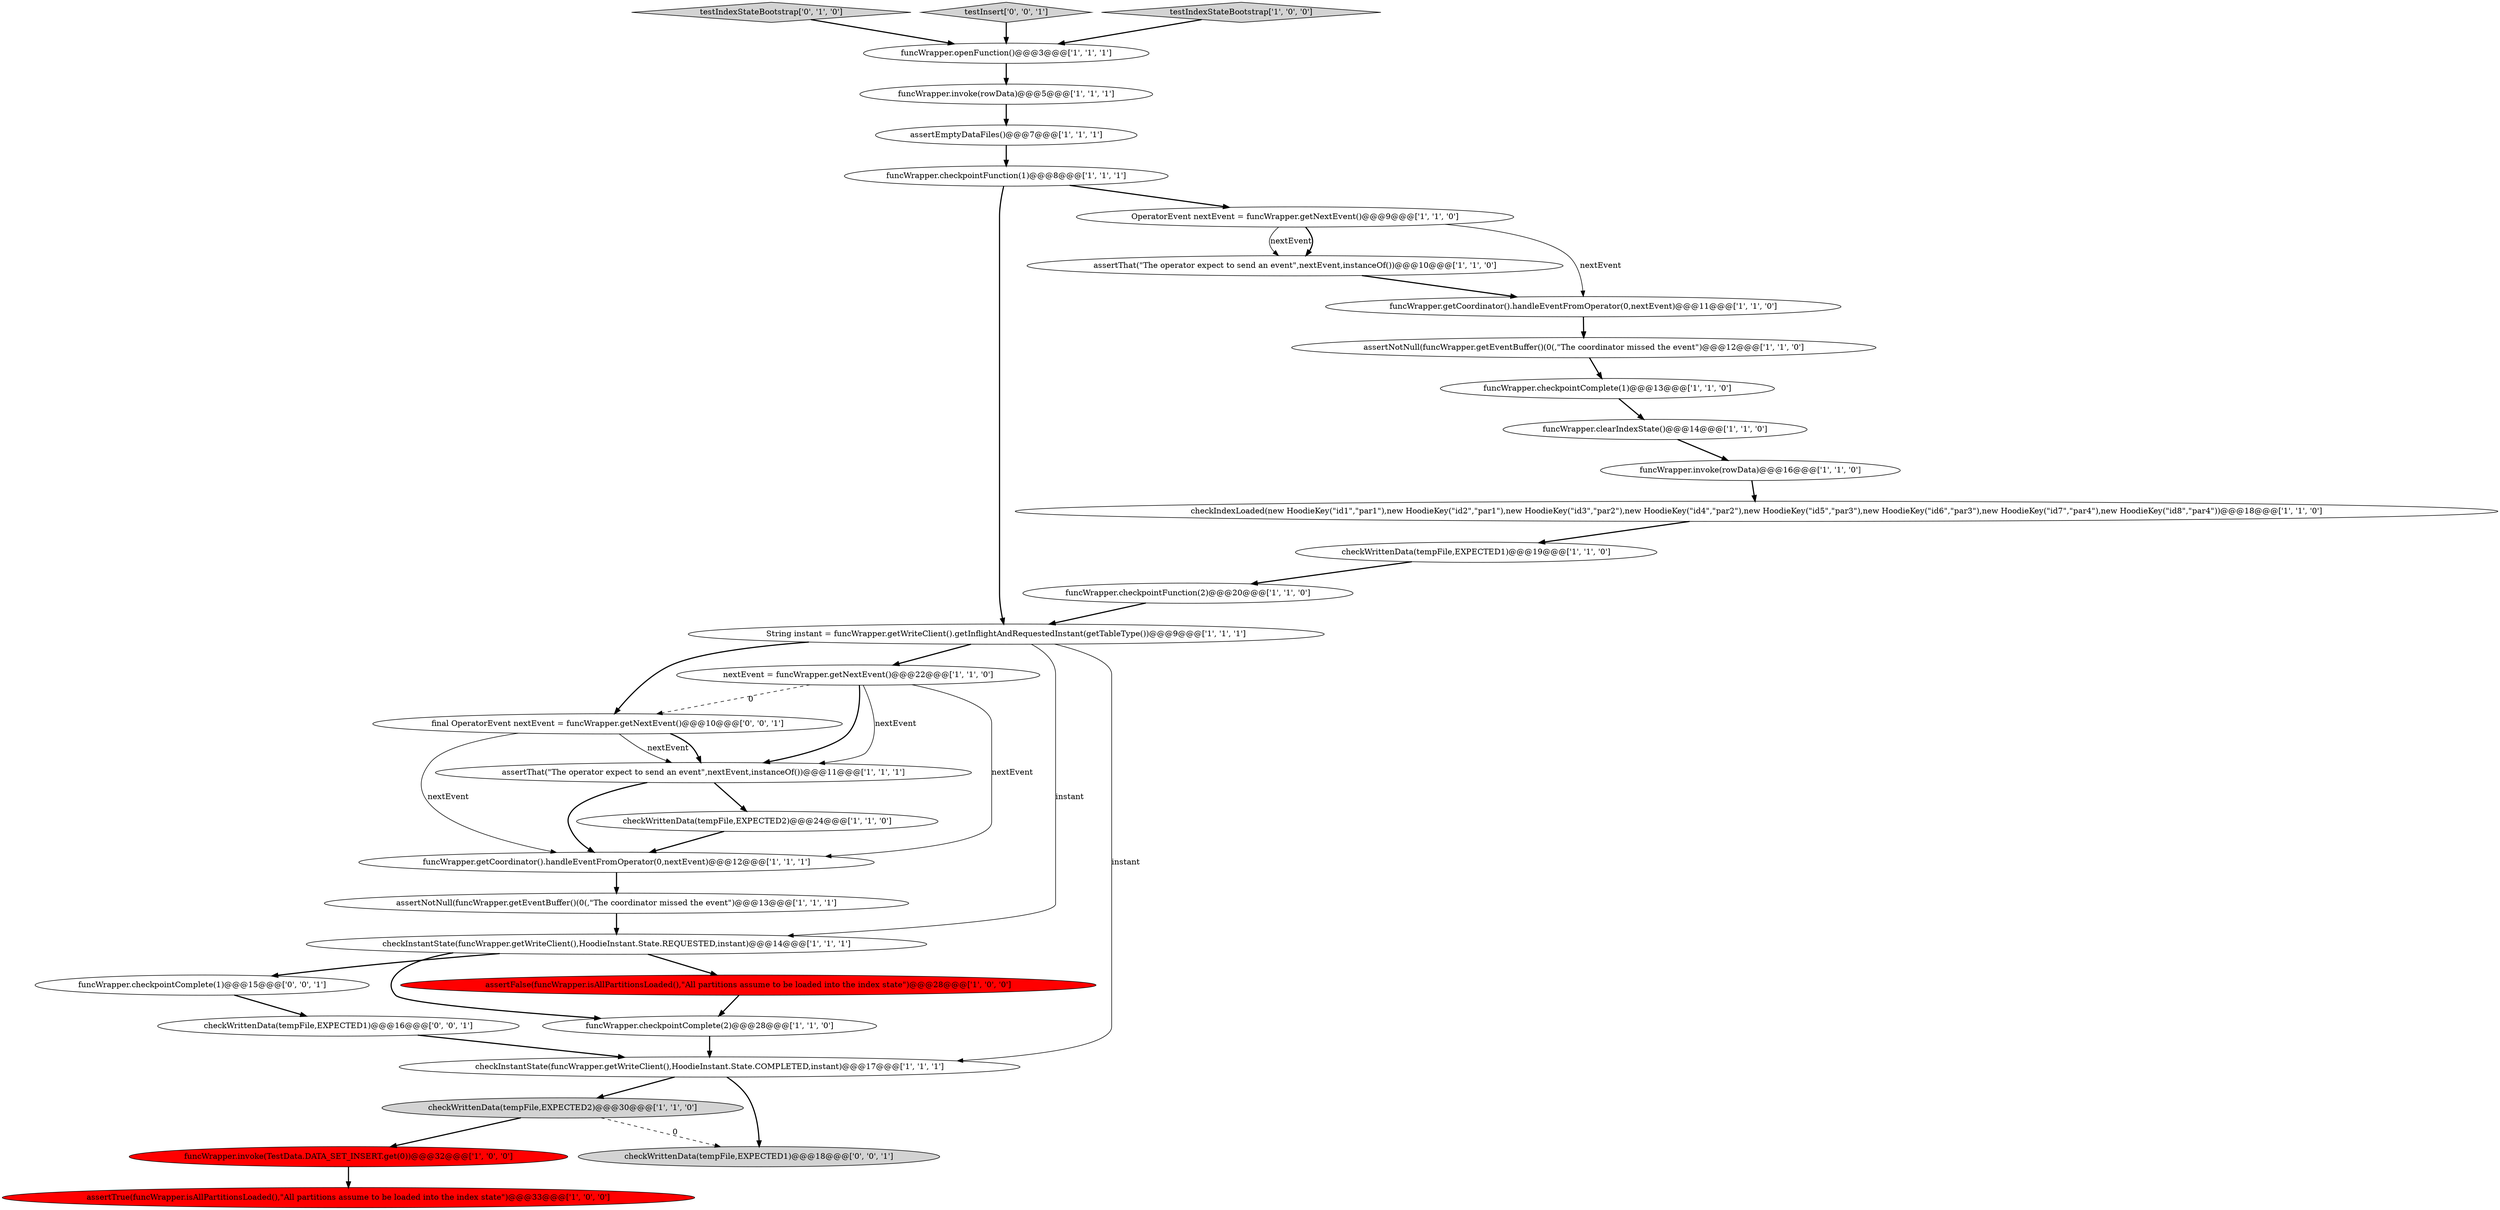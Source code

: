 digraph {
2 [style = filled, label = "assertEmptyDataFiles()@@@7@@@['1', '1', '1']", fillcolor = white, shape = ellipse image = "AAA0AAABBB1BBB"];
3 [style = filled, label = "checkWrittenData(tempFile,EXPECTED1)@@@19@@@['1', '1', '0']", fillcolor = white, shape = ellipse image = "AAA0AAABBB1BBB"];
0 [style = filled, label = "assertThat(\"The operator expect to send an event\",nextEvent,instanceOf())@@@10@@@['1', '1', '0']", fillcolor = white, shape = ellipse image = "AAA0AAABBB1BBB"];
27 [style = filled, label = "funcWrapper.invoke(rowData)@@@5@@@['1', '1', '1']", fillcolor = white, shape = ellipse image = "AAA0AAABBB1BBB"];
24 [style = filled, label = "assertFalse(funcWrapper.isAllPartitionsLoaded(),\"All partitions assume to be loaded into the index state\")@@@28@@@['1', '0', '0']", fillcolor = red, shape = ellipse image = "AAA1AAABBB1BBB"];
25 [style = filled, label = "checkWrittenData(tempFile,EXPECTED2)@@@30@@@['1', '1', '0']", fillcolor = lightgray, shape = ellipse image = "AAA0AAABBB1BBB"];
12 [style = filled, label = "funcWrapper.getCoordinator().handleEventFromOperator(0,nextEvent)@@@12@@@['1', '1', '1']", fillcolor = white, shape = ellipse image = "AAA0AAABBB1BBB"];
20 [style = filled, label = "String instant = funcWrapper.getWriteClient().getInflightAndRequestedInstant(getTableType())@@@9@@@['1', '1', '1']", fillcolor = white, shape = ellipse image = "AAA0AAABBB1BBB"];
26 [style = filled, label = "assertNotNull(funcWrapper.getEventBuffer()(0(,\"The coordinator missed the event\")@@@12@@@['1', '1', '0']", fillcolor = white, shape = ellipse image = "AAA0AAABBB1BBB"];
15 [style = filled, label = "assertNotNull(funcWrapper.getEventBuffer()(0(,\"The coordinator missed the event\")@@@13@@@['1', '1', '1']", fillcolor = white, shape = ellipse image = "AAA0AAABBB1BBB"];
28 [style = filled, label = "testIndexStateBootstrap['0', '1', '0']", fillcolor = lightgray, shape = diamond image = "AAA0AAABBB2BBB"];
13 [style = filled, label = "funcWrapper.checkpointComplete(2)@@@28@@@['1', '1', '0']", fillcolor = white, shape = ellipse image = "AAA0AAABBB1BBB"];
8 [style = filled, label = "assertThat(\"The operator expect to send an event\",nextEvent,instanceOf())@@@11@@@['1', '1', '1']", fillcolor = white, shape = ellipse image = "AAA0AAABBB1BBB"];
9 [style = filled, label = "checkInstantState(funcWrapper.getWriteClient(),HoodieInstant.State.REQUESTED,instant)@@@14@@@['1', '1', '1']", fillcolor = white, shape = ellipse image = "AAA0AAABBB1BBB"];
11 [style = filled, label = "funcWrapper.checkpointComplete(1)@@@13@@@['1', '1', '0']", fillcolor = white, shape = ellipse image = "AAA0AAABBB1BBB"];
7 [style = filled, label = "funcWrapper.getCoordinator().handleEventFromOperator(0,nextEvent)@@@11@@@['1', '1', '0']", fillcolor = white, shape = ellipse image = "AAA0AAABBB1BBB"];
18 [style = filled, label = "checkWrittenData(tempFile,EXPECTED2)@@@24@@@['1', '1', '0']", fillcolor = white, shape = ellipse image = "AAA0AAABBB1BBB"];
32 [style = filled, label = "funcWrapper.checkpointComplete(1)@@@15@@@['0', '0', '1']", fillcolor = white, shape = ellipse image = "AAA0AAABBB3BBB"];
21 [style = filled, label = "funcWrapper.invoke(TestData.DATA_SET_INSERT.get(0))@@@32@@@['1', '0', '0']", fillcolor = red, shape = ellipse image = "AAA1AAABBB1BBB"];
16 [style = filled, label = "funcWrapper.clearIndexState()@@@14@@@['1', '1', '0']", fillcolor = white, shape = ellipse image = "AAA0AAABBB1BBB"];
23 [style = filled, label = "checkIndexLoaded(new HoodieKey(\"id1\",\"par1\"),new HoodieKey(\"id2\",\"par1\"),new HoodieKey(\"id3\",\"par2\"),new HoodieKey(\"id4\",\"par2\"),new HoodieKey(\"id5\",\"par3\"),new HoodieKey(\"id6\",\"par3\"),new HoodieKey(\"id7\",\"par4\"),new HoodieKey(\"id8\",\"par4\"))@@@18@@@['1', '1', '0']", fillcolor = white, shape = ellipse image = "AAA0AAABBB1BBB"];
19 [style = filled, label = "funcWrapper.checkpointFunction(2)@@@20@@@['1', '1', '0']", fillcolor = white, shape = ellipse image = "AAA0AAABBB1BBB"];
30 [style = filled, label = "checkWrittenData(tempFile,EXPECTED1)@@@18@@@['0', '0', '1']", fillcolor = lightgray, shape = ellipse image = "AAA0AAABBB3BBB"];
14 [style = filled, label = "nextEvent = funcWrapper.getNextEvent()@@@22@@@['1', '1', '0']", fillcolor = white, shape = ellipse image = "AAA0AAABBB1BBB"];
31 [style = filled, label = "testInsert['0', '0', '1']", fillcolor = lightgray, shape = diamond image = "AAA0AAABBB3BBB"];
17 [style = filled, label = "funcWrapper.openFunction()@@@3@@@['1', '1', '1']", fillcolor = white, shape = ellipse image = "AAA0AAABBB1BBB"];
5 [style = filled, label = "checkInstantState(funcWrapper.getWriteClient(),HoodieInstant.State.COMPLETED,instant)@@@17@@@['1', '1', '1']", fillcolor = white, shape = ellipse image = "AAA0AAABBB1BBB"];
1 [style = filled, label = "funcWrapper.invoke(rowData)@@@16@@@['1', '1', '0']", fillcolor = white, shape = ellipse image = "AAA0AAABBB1BBB"];
33 [style = filled, label = "final OperatorEvent nextEvent = funcWrapper.getNextEvent()@@@10@@@['0', '0', '1']", fillcolor = white, shape = ellipse image = "AAA0AAABBB3BBB"];
29 [style = filled, label = "checkWrittenData(tempFile,EXPECTED1)@@@16@@@['0', '0', '1']", fillcolor = white, shape = ellipse image = "AAA0AAABBB3BBB"];
22 [style = filled, label = "OperatorEvent nextEvent = funcWrapper.getNextEvent()@@@9@@@['1', '1', '0']", fillcolor = white, shape = ellipse image = "AAA0AAABBB1BBB"];
10 [style = filled, label = "assertTrue(funcWrapper.isAllPartitionsLoaded(),\"All partitions assume to be loaded into the index state\")@@@33@@@['1', '0', '0']", fillcolor = red, shape = ellipse image = "AAA1AAABBB1BBB"];
4 [style = filled, label = "funcWrapper.checkpointFunction(1)@@@8@@@['1', '1', '1']", fillcolor = white, shape = ellipse image = "AAA0AAABBB1BBB"];
6 [style = filled, label = "testIndexStateBootstrap['1', '0', '0']", fillcolor = lightgray, shape = diamond image = "AAA0AAABBB1BBB"];
6->17 [style = bold, label=""];
11->16 [style = bold, label=""];
21->10 [style = bold, label=""];
29->5 [style = bold, label=""];
22->0 [style = solid, label="nextEvent"];
20->9 [style = solid, label="instant"];
8->18 [style = bold, label=""];
19->20 [style = bold, label=""];
9->32 [style = bold, label=""];
12->15 [style = bold, label=""];
18->12 [style = bold, label=""];
23->3 [style = bold, label=""];
20->14 [style = bold, label=""];
14->33 [style = dashed, label="0"];
33->12 [style = solid, label="nextEvent"];
2->4 [style = bold, label=""];
22->7 [style = solid, label="nextEvent"];
20->5 [style = solid, label="instant"];
26->11 [style = bold, label=""];
1->23 [style = bold, label=""];
5->25 [style = bold, label=""];
20->33 [style = bold, label=""];
0->7 [style = bold, label=""];
7->26 [style = bold, label=""];
32->29 [style = bold, label=""];
14->12 [style = solid, label="nextEvent"];
33->8 [style = solid, label="nextEvent"];
14->8 [style = solid, label="nextEvent"];
22->0 [style = bold, label=""];
3->19 [style = bold, label=""];
16->1 [style = bold, label=""];
15->9 [style = bold, label=""];
25->30 [style = dashed, label="0"];
4->20 [style = bold, label=""];
13->5 [style = bold, label=""];
8->12 [style = bold, label=""];
9->13 [style = bold, label=""];
28->17 [style = bold, label=""];
14->8 [style = bold, label=""];
5->30 [style = bold, label=""];
17->27 [style = bold, label=""];
31->17 [style = bold, label=""];
33->8 [style = bold, label=""];
4->22 [style = bold, label=""];
27->2 [style = bold, label=""];
9->24 [style = bold, label=""];
25->21 [style = bold, label=""];
24->13 [style = bold, label=""];
}
